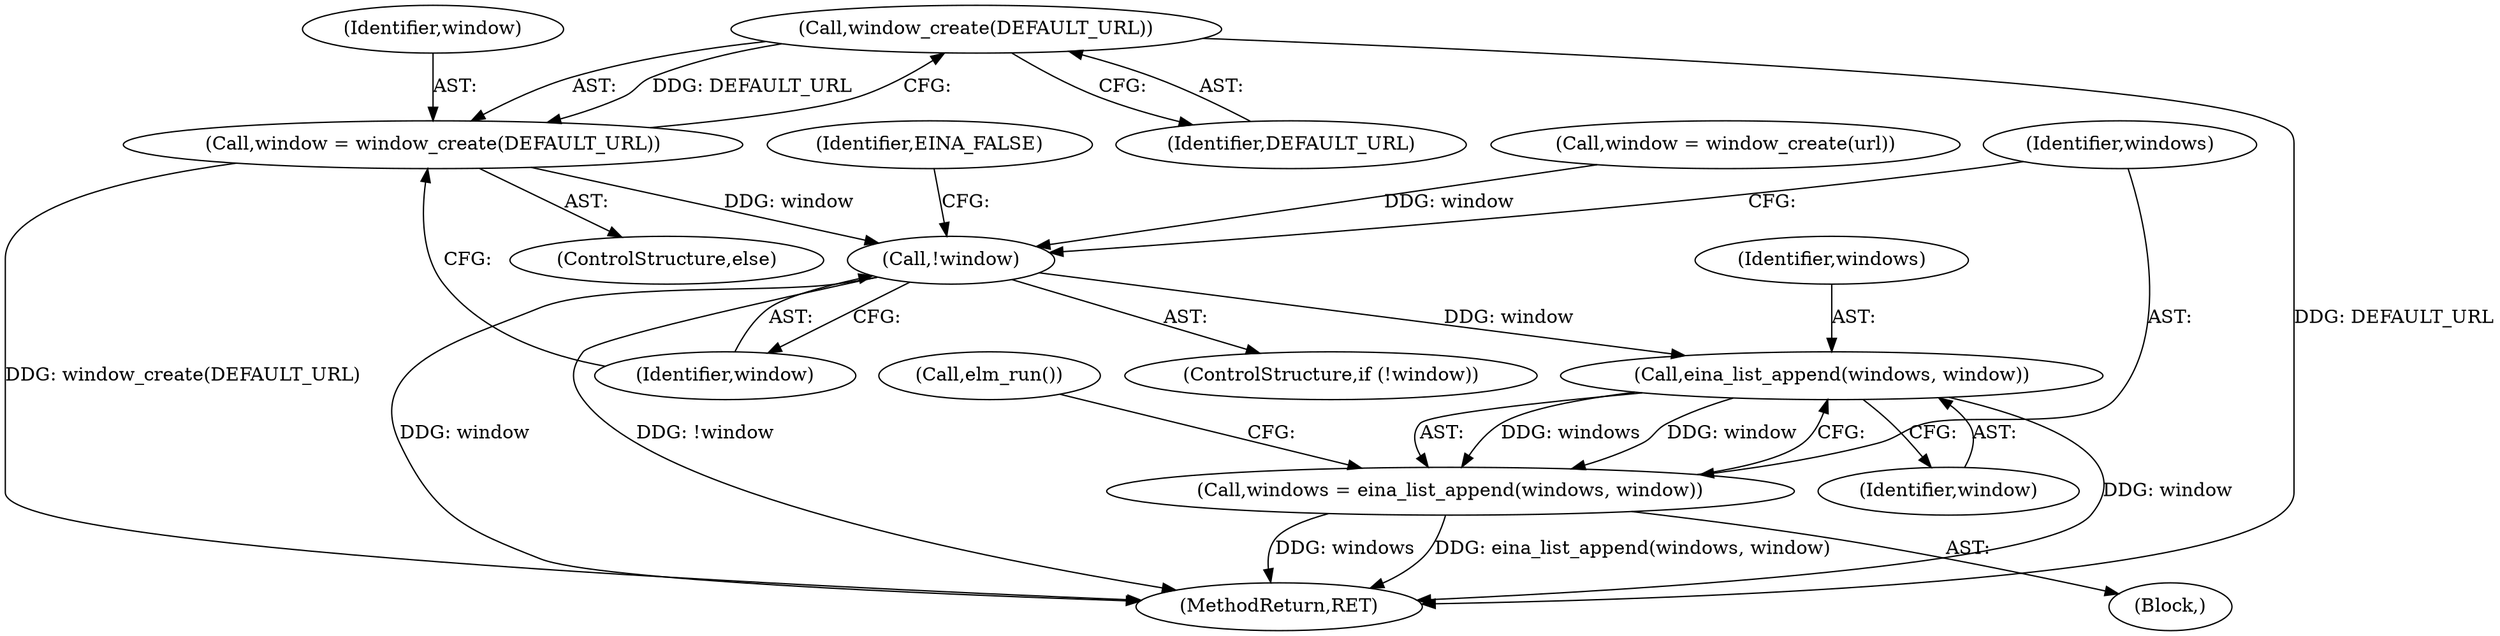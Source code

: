 digraph "0_Chrome_46afbe7f7f55280947e9c06c429a68983ba9d8dd@API" {
"1000201" [label="(Call,window_create(DEFAULT_URL))"];
"1000199" [label="(Call,window = window_create(DEFAULT_URL))"];
"1000204" [label="(Call,!window)"];
"1000212" [label="(Call,eina_list_append(windows, window))"];
"1000210" [label="(Call,windows = eina_list_append(windows, window))"];
"1000220" [label="(MethodReturn,RET)"];
"1000203" [label="(ControlStructure,if (!window))"];
"1000202" [label="(Identifier,DEFAULT_URL)"];
"1000198" [label="(ControlStructure,else)"];
"1000211" [label="(Identifier,windows)"];
"1000201" [label="(Call,window_create(DEFAULT_URL))"];
"1000200" [label="(Identifier,window)"];
"1000103" [label="(Block,)"];
"1000204" [label="(Call,!window)"];
"1000192" [label="(Call,window = window_create(url))"];
"1000199" [label="(Call,window = window_create(DEFAULT_URL))"];
"1000205" [label="(Identifier,window)"];
"1000208" [label="(Identifier,EINA_FALSE)"];
"1000214" [label="(Identifier,window)"];
"1000213" [label="(Identifier,windows)"];
"1000210" [label="(Call,windows = eina_list_append(windows, window))"];
"1000212" [label="(Call,eina_list_append(windows, window))"];
"1000215" [label="(Call,elm_run())"];
"1000201" -> "1000199"  [label="AST: "];
"1000201" -> "1000202"  [label="CFG: "];
"1000202" -> "1000201"  [label="AST: "];
"1000199" -> "1000201"  [label="CFG: "];
"1000201" -> "1000220"  [label="DDG: DEFAULT_URL"];
"1000201" -> "1000199"  [label="DDG: DEFAULT_URL"];
"1000199" -> "1000198"  [label="AST: "];
"1000200" -> "1000199"  [label="AST: "];
"1000205" -> "1000199"  [label="CFG: "];
"1000199" -> "1000220"  [label="DDG: window_create(DEFAULT_URL)"];
"1000199" -> "1000204"  [label="DDG: window"];
"1000204" -> "1000203"  [label="AST: "];
"1000204" -> "1000205"  [label="CFG: "];
"1000205" -> "1000204"  [label="AST: "];
"1000208" -> "1000204"  [label="CFG: "];
"1000211" -> "1000204"  [label="CFG: "];
"1000204" -> "1000220"  [label="DDG: window"];
"1000204" -> "1000220"  [label="DDG: !window"];
"1000192" -> "1000204"  [label="DDG: window"];
"1000204" -> "1000212"  [label="DDG: window"];
"1000212" -> "1000210"  [label="AST: "];
"1000212" -> "1000214"  [label="CFG: "];
"1000213" -> "1000212"  [label="AST: "];
"1000214" -> "1000212"  [label="AST: "];
"1000210" -> "1000212"  [label="CFG: "];
"1000212" -> "1000220"  [label="DDG: window"];
"1000212" -> "1000210"  [label="DDG: windows"];
"1000212" -> "1000210"  [label="DDG: window"];
"1000210" -> "1000103"  [label="AST: "];
"1000211" -> "1000210"  [label="AST: "];
"1000215" -> "1000210"  [label="CFG: "];
"1000210" -> "1000220"  [label="DDG: eina_list_append(windows, window)"];
"1000210" -> "1000220"  [label="DDG: windows"];
}
